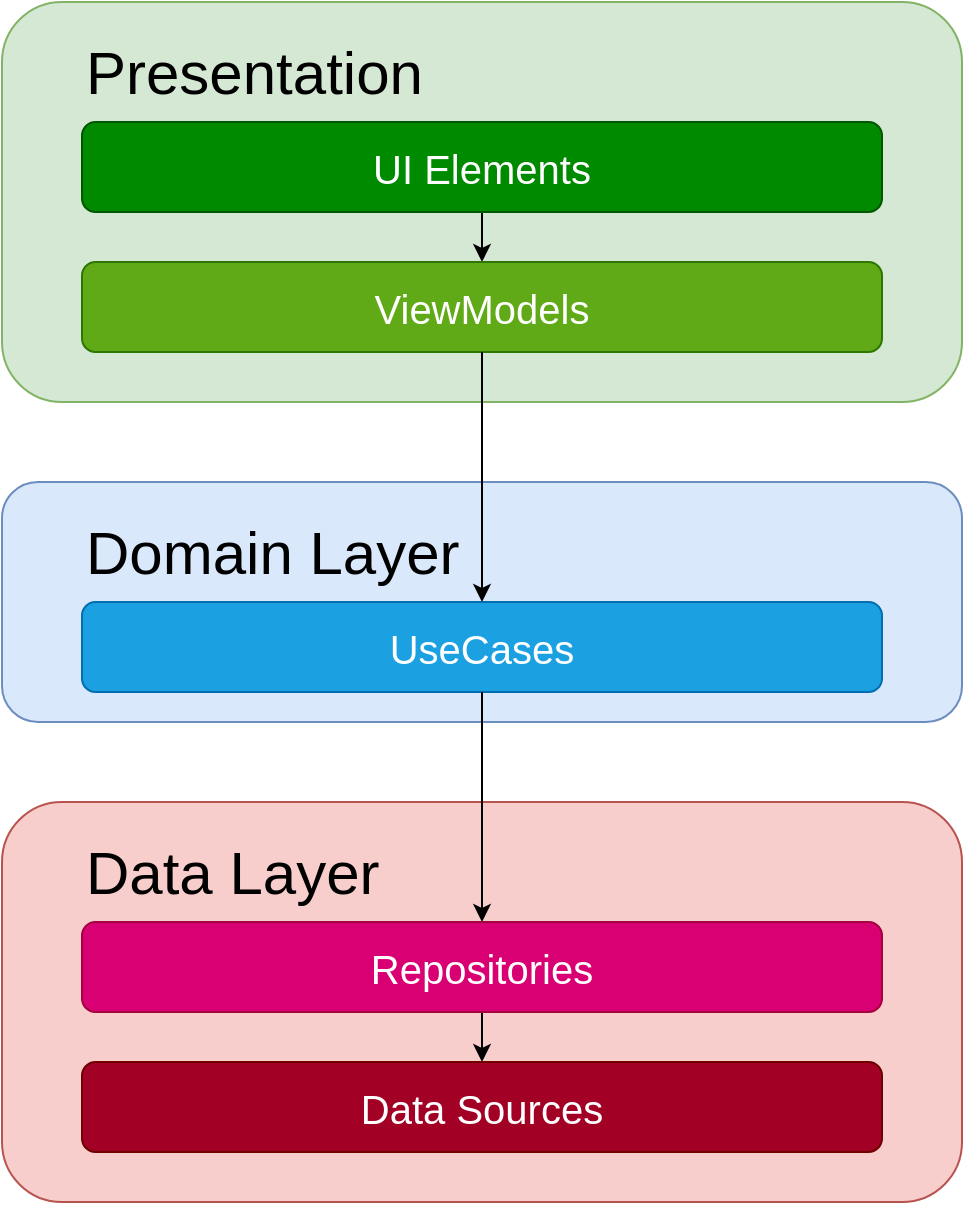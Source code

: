 <mxfile version="26.1.3">
  <diagram name="Page-1" id="4O5L_7KRdwXFXCKku0eL">
    <mxGraphModel dx="1434" dy="780" grid="1" gridSize="10" guides="1" tooltips="1" connect="1" arrows="1" fold="1" page="1" pageScale="1" pageWidth="827" pageHeight="1169" math="0" shadow="0">
      <root>
        <mxCell id="0" />
        <mxCell id="1" parent="0" />
        <mxCell id="233fUiOhUAbQiIOwQ_-8-1" value="" style="rounded=1;whiteSpace=wrap;html=1;fillColor=#d5e8d4;strokeColor=#82b366;" parent="1" vertex="1">
          <mxGeometry x="160" y="160" width="480" height="200" as="geometry" />
        </mxCell>
        <mxCell id="233fUiOhUAbQiIOwQ_-8-2" value="&lt;font&gt;Presentation&lt;/font&gt;" style="text;html=1;align=left;verticalAlign=middle;whiteSpace=wrap;rounded=0;fontSize=30;fontColor=light-dark(#000000,#EDEDED);" parent="1" vertex="1">
          <mxGeometry x="200" y="180" width="190" height="30" as="geometry" />
        </mxCell>
        <mxCell id="233fUiOhUAbQiIOwQ_-8-10" value="" style="edgeStyle=orthogonalEdgeStyle;rounded=0;orthogonalLoop=1;jettySize=auto;html=1;" parent="1" source="233fUiOhUAbQiIOwQ_-8-3" target="233fUiOhUAbQiIOwQ_-8-4" edge="1">
          <mxGeometry relative="1" as="geometry" />
        </mxCell>
        <mxCell id="233fUiOhUAbQiIOwQ_-8-3" value="&lt;font style=&quot;font-size: 20px;&quot;&gt;UI Elements&lt;/font&gt;" style="rounded=1;whiteSpace=wrap;html=1;fillColor=#008a00;fontColor=#ffffff;strokeColor=#005700;" parent="1" vertex="1">
          <mxGeometry x="200" y="220" width="400" height="45" as="geometry" />
        </mxCell>
        <mxCell id="233fUiOhUAbQiIOwQ_-8-4" value="&lt;font style=&quot;font-size: 20px;&quot;&gt;ViewModels&lt;/font&gt;" style="rounded=1;whiteSpace=wrap;html=1;fillColor=#60a917;fontColor=#ffffff;strokeColor=#2D7600;" parent="1" vertex="1">
          <mxGeometry x="200" y="290" width="400" height="45" as="geometry" />
        </mxCell>
        <mxCell id="233fUiOhUAbQiIOwQ_-8-20" value="" style="rounded=1;whiteSpace=wrap;html=1;fillColor=#dae8fc;strokeColor=#6c8ebf;" parent="1" vertex="1">
          <mxGeometry x="160" y="400" width="480" height="120" as="geometry" />
        </mxCell>
        <mxCell id="233fUiOhUAbQiIOwQ_-8-21" value="&lt;font&gt;Domain Layer&lt;/font&gt;" style="text;html=1;align=left;verticalAlign=middle;whiteSpace=wrap;rounded=0;fontSize=30;fontColor=light-dark(#000000,#EDEDED);" parent="1" vertex="1">
          <mxGeometry x="200" y="420" width="220" height="30" as="geometry" />
        </mxCell>
        <mxCell id="233fUiOhUAbQiIOwQ_-8-23" value="&lt;font style=&quot;font-size: 20px;&quot;&gt;UseCases&lt;/font&gt;" style="rounded=1;whiteSpace=wrap;html=1;fillColor=#1ba1e2;fontColor=#ffffff;strokeColor=#006EAF;" parent="1" vertex="1">
          <mxGeometry x="200" y="460" width="400" height="45" as="geometry" />
        </mxCell>
        <mxCell id="233fUiOhUAbQiIOwQ_-8-25" value="" style="rounded=1;whiteSpace=wrap;html=1;fillColor=#f8cecc;strokeColor=#b85450;" parent="1" vertex="1">
          <mxGeometry x="160" y="560" width="480" height="200" as="geometry" />
        </mxCell>
        <mxCell id="233fUiOhUAbQiIOwQ_-8-26" value="&lt;font&gt;Data Layer&lt;/font&gt;" style="text;html=1;align=left;verticalAlign=middle;whiteSpace=wrap;rounded=0;fontSize=30;fontColor=light-dark(#000000,#EDEDED);" parent="1" vertex="1">
          <mxGeometry x="200" y="580" width="220" height="30" as="geometry" />
        </mxCell>
        <mxCell id="233fUiOhUAbQiIOwQ_-8-27" value="" style="edgeStyle=orthogonalEdgeStyle;rounded=0;orthogonalLoop=1;jettySize=auto;html=1;" parent="1" source="233fUiOhUAbQiIOwQ_-8-28" target="233fUiOhUAbQiIOwQ_-8-29" edge="1">
          <mxGeometry relative="1" as="geometry" />
        </mxCell>
        <mxCell id="233fUiOhUAbQiIOwQ_-8-28" value="&lt;font style=&quot;font-size: 20px;&quot;&gt;Repositories&lt;/font&gt;" style="rounded=1;whiteSpace=wrap;html=1;fillColor=#d80073;fontColor=#ffffff;strokeColor=#A50040;" parent="1" vertex="1">
          <mxGeometry x="200" y="620" width="400" height="45" as="geometry" />
        </mxCell>
        <mxCell id="233fUiOhUAbQiIOwQ_-8-29" value="&lt;font style=&quot;font-size: 20px;&quot;&gt;Data Sources&lt;/font&gt;" style="rounded=1;whiteSpace=wrap;html=1;fillColor=#a20025;fontColor=#ffffff;strokeColor=#6F0000;" parent="1" vertex="1">
          <mxGeometry x="200" y="690" width="400" height="45" as="geometry" />
        </mxCell>
        <mxCell id="233fUiOhUAbQiIOwQ_-8-31" value="" style="endArrow=classic;html=1;rounded=0;exitX=0.5;exitY=1;exitDx=0;exitDy=0;entryX=0.5;entryY=0;entryDx=0;entryDy=0;" parent="1" source="233fUiOhUAbQiIOwQ_-8-4" target="233fUiOhUAbQiIOwQ_-8-23" edge="1">
          <mxGeometry width="50" height="50" relative="1" as="geometry">
            <mxPoint x="490" y="540" as="sourcePoint" />
            <mxPoint x="540" y="490" as="targetPoint" />
          </mxGeometry>
        </mxCell>
        <mxCell id="233fUiOhUAbQiIOwQ_-8-22" value="" style="edgeStyle=orthogonalEdgeStyle;rounded=0;orthogonalLoop=1;jettySize=auto;html=1;entryX=0.5;entryY=0;entryDx=0;entryDy=0;" parent="1" source="233fUiOhUAbQiIOwQ_-8-23" target="233fUiOhUAbQiIOwQ_-8-28" edge="1">
          <mxGeometry relative="1" as="geometry">
            <mxPoint x="400" y="550" as="targetPoint" />
          </mxGeometry>
        </mxCell>
      </root>
    </mxGraphModel>
  </diagram>
</mxfile>
